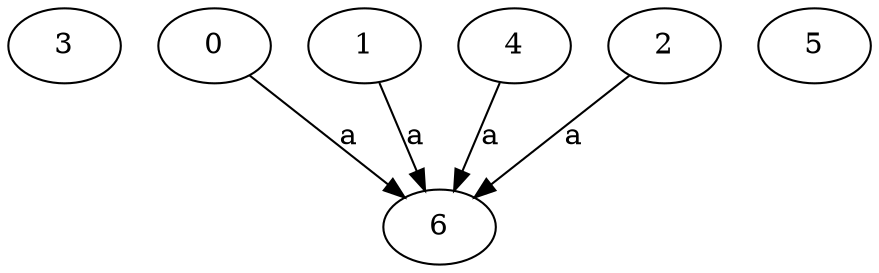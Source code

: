 strict digraph  {
3;
0;
1;
4;
5;
6;
2;
0 -> 6  [label=a];
1 -> 6  [label=a];
4 -> 6  [label=a];
2 -> 6  [label=a];
}
